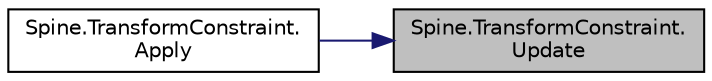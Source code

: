 digraph "Spine.TransformConstraint.Update"
{
 // LATEX_PDF_SIZE
  edge [fontname="Helvetica",fontsize="10",labelfontname="Helvetica",labelfontsize="10"];
  node [fontname="Helvetica",fontsize="10",shape=record];
  rankdir="RL";
  Node1 [label="Spine.TransformConstraint.\lUpdate",height=0.2,width=0.4,color="black", fillcolor="grey75", style="filled", fontcolor="black",tooltip=" "];
  Node1 -> Node2 [dir="back",color="midnightblue",fontsize="10",style="solid",fontname="Helvetica"];
  Node2 [label="Spine.TransformConstraint.\lApply",height=0.2,width=0.4,color="black", fillcolor="white", style="filled",URL="$class_spine_1_1_transform_constraint.html#a87fe519e24de8ddb8169c15d621121e2",tooltip=" "];
}
